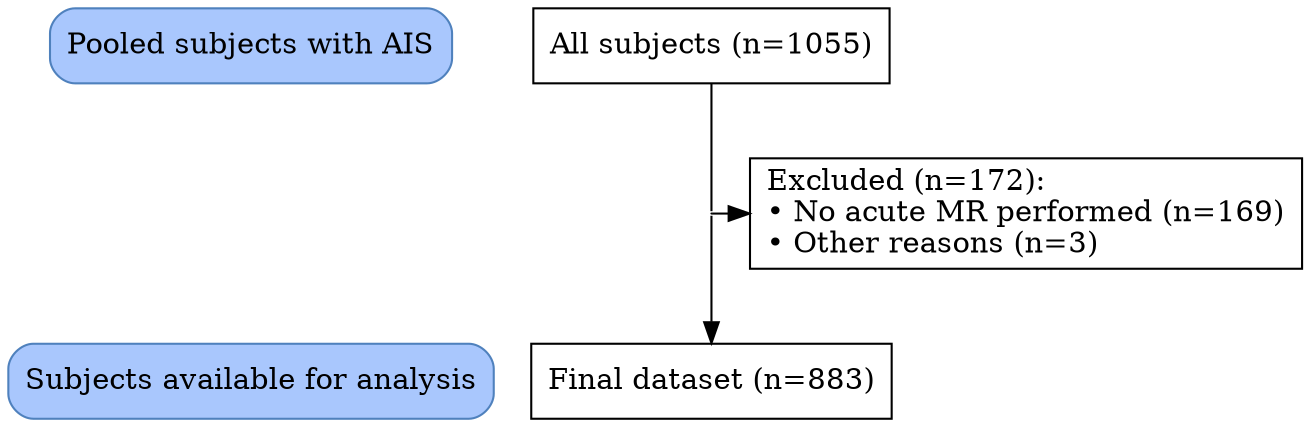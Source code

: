 digraph consort_diagram {
  graph [layout = dot]

node [shape = rectangle, style = "rounded,filled", fillcolor = "#A9C7FD" color = "#4F81BD"]
label4 [label = "Pooled subjects with AIS"]
label5 [label = "Subjects available for analysis"]


edge[style=invis];
label4 -> label5;


# node definitions with substituted label text
  node [shape = rectangle, fillcolor = Biege, style="", fillcolor = "", color = ""]

node1 [label = "All subjects (n=1055)"]
node2 [label = "Excluded (n=172):\l• No acute MR performed (n=169)\l• Other reasons (n=3)\l"]
node3 [label = "Final dataset (n=883)"]


## Invisible point node for joints

node [shape = point, width = 0]

P1

subgraph {
  rank = same; rankdir = LR; label4;  node1;
  }
subgraph {
  rank = same; rankdir = LR; P1; node2;
  }
subgraph {
  rank = same; rankdir = LR; label5; node3;
  }

edge[style=""];

node1 -> P1 [arrowhead = none];
P1 -> node2;
P1 -> node3;



}

